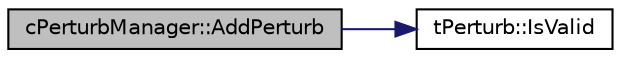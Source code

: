 digraph "cPerturbManager::AddPerturb"
{
 // LATEX_PDF_SIZE
  edge [fontname="Helvetica",fontsize="10",labelfontname="Helvetica",labelfontsize="10"];
  node [fontname="Helvetica",fontsize="10",shape=record];
  rankdir="LR";
  Node1 [label="cPerturbManager::AddPerturb",height=0.2,width=0.4,color="black", fillcolor="grey75", style="filled", fontcolor="black",tooltip=" "];
  Node1 -> Node2 [color="midnightblue",fontsize="10",style="solid",fontname="Helvetica"];
  Node2 [label="tPerturb::IsValid",height=0.2,width=0.4,color="black", fillcolor="white", style="filled",URL="$structt_perturb.html#a822c9e61fc4df82d78398c213dce7cd3",tooltip=" "];
}
